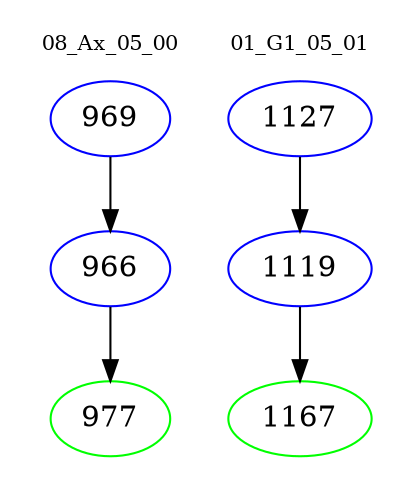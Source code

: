 digraph{
subgraph cluster_0 {
color = white
label = "08_Ax_05_00";
fontsize=10;
T0_969 [label="969", color="blue"]
T0_969 -> T0_966 [color="black"]
T0_966 [label="966", color="blue"]
T0_966 -> T0_977 [color="black"]
T0_977 [label="977", color="green"]
}
subgraph cluster_1 {
color = white
label = "01_G1_05_01";
fontsize=10;
T1_1127 [label="1127", color="blue"]
T1_1127 -> T1_1119 [color="black"]
T1_1119 [label="1119", color="blue"]
T1_1119 -> T1_1167 [color="black"]
T1_1167 [label="1167", color="green"]
}
}
